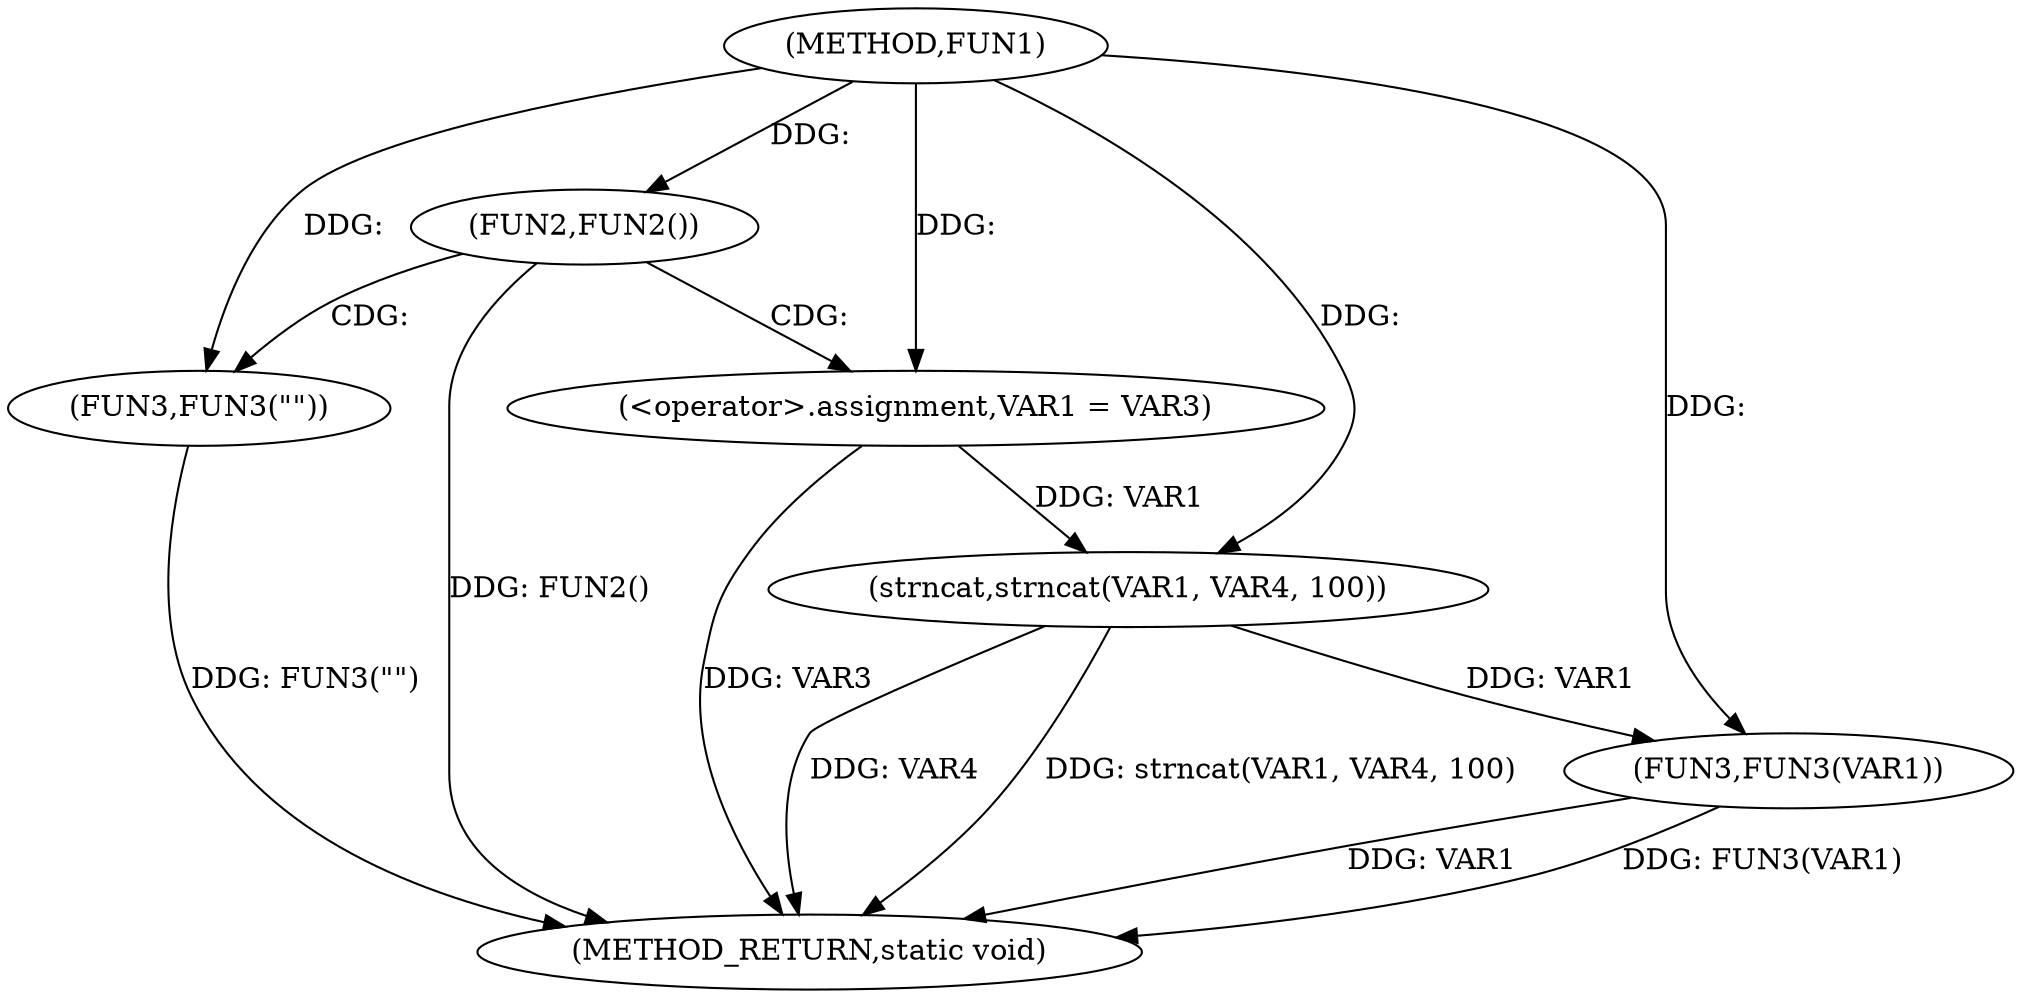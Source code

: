 digraph FUN1 {  
"1000100" [label = "(METHOD,FUN1)" ]
"1000123" [label = "(METHOD_RETURN,static void)" ]
"1000106" [label = "(FUN2,FUN2())" ]
"1000108" [label = "(FUN3,FUN3(\"\"))" ]
"1000112" [label = "(<operator>.assignment,VAR1 = VAR3)" ]
"1000117" [label = "(strncat,strncat(VAR1, VAR4, 100))" ]
"1000121" [label = "(FUN3,FUN3(VAR1))" ]
  "1000117" -> "1000123"  [ label = "DDG: strncat(VAR1, VAR4, 100)"] 
  "1000108" -> "1000123"  [ label = "DDG: FUN3(\"\")"] 
  "1000112" -> "1000123"  [ label = "DDG: VAR3"] 
  "1000121" -> "1000123"  [ label = "DDG: FUN3(VAR1)"] 
  "1000121" -> "1000123"  [ label = "DDG: VAR1"] 
  "1000117" -> "1000123"  [ label = "DDG: VAR4"] 
  "1000106" -> "1000123"  [ label = "DDG: FUN2()"] 
  "1000100" -> "1000106"  [ label = "DDG: "] 
  "1000100" -> "1000108"  [ label = "DDG: "] 
  "1000100" -> "1000112"  [ label = "DDG: "] 
  "1000112" -> "1000117"  [ label = "DDG: VAR1"] 
  "1000100" -> "1000117"  [ label = "DDG: "] 
  "1000117" -> "1000121"  [ label = "DDG: VAR1"] 
  "1000100" -> "1000121"  [ label = "DDG: "] 
  "1000106" -> "1000112"  [ label = "CDG: "] 
  "1000106" -> "1000108"  [ label = "CDG: "] 
}
